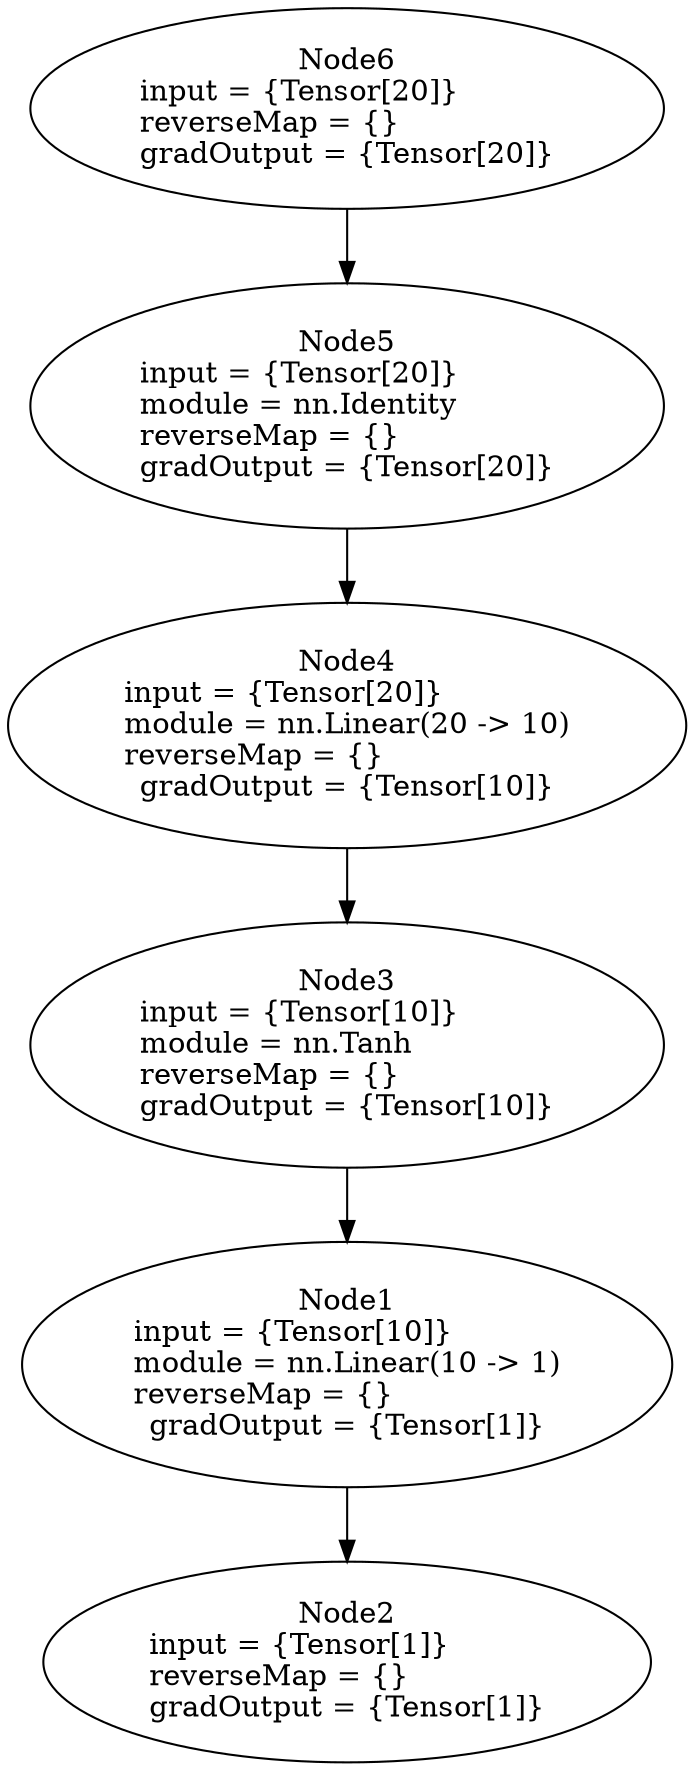 digraph G {
	graph [bb="0,0,257.39,841.85"];
	node [label="\N",
		shape=oval
	];
	n1	 [height=1.6303,
		label="Node1\ninput = {Tensor[10]}\lmodule = nn.Linear(10 -> 1)\lreverseMap = {}\lgradOutput = {Tensor[1]}",
		pos="128.69,190.86",
		tooltip="[nngraph.lua]:11_",
		width=3.457];
	n2	 [height=1.3356,
		label="Node2\ninput = {Tensor[1]}\lreverseMap = {}\lgradOutput = {Tensor[1]}",
		pos="128.69,48.083",
		tooltip="[[C]]:-1_",
		width=3.1623];
	n1 -> n2	 [pos="e,128.69,96.295 128.69,131.79 128.69,123.39 128.69,114.74 128.69,106.36"];
	n3	 [height=1.6303,
		label="Node3\ninput = {Tensor[10]}\lmodule = nn.Tanh\lreverseMap = {}\lgradOutput = {Tensor[10]}",
		pos="128.69,344.24",
		tooltip="[nngraph.lua]:10_",
		width=3.2802];
	n3 -> n1	 [pos="e,128.69,249.8 128.69,285.14 128.69,276.9 128.69,268.37 128.69,259.96"];
	n4	 [height=1.6303,
		label="Node4\ninput = {Tensor[20]}\lmodule = nn.Linear(20 -> 10)\lreverseMap = {}\lgradOutput = {Tensor[10]}",
		pos="128.69,497.62",
		tooltip="[nngraph.lua]:10_",
		width=3.5748];
	n4 -> n3	 [pos="e,128.69,403.18 128.69,438.52 128.69,430.28 128.69,421.75 128.69,413.34"];
	n5	 [height=1.6303,
		label="Node5\ninput = {Tensor[20]}\lmodule = nn.Identity\lreverseMap = {}\lgradOutput = {Tensor[20]}",
		pos="128.69,651",
		tooltip="[nngraph.lua]:6_",
		width=3.2802];
	n5 -> n4	 [pos="e,128.69,556.55 128.69,591.9 128.69,583.66 128.69,575.13 128.69,566.72"];
	n6	 [height=1.3356,
		label="Node6\ninput = {Tensor[20]}\lreverseMap = {}\lgradOutput = {Tensor[20]}",
		pos="128.69,793.77",
		tooltip="[[C]]:-1_",
		width=3.2802];
	n6 -> n5	 [pos="e,128.69,710.14 128.69,745.5 128.69,737.35 128.69,728.73 128.69,720.16"];
}
